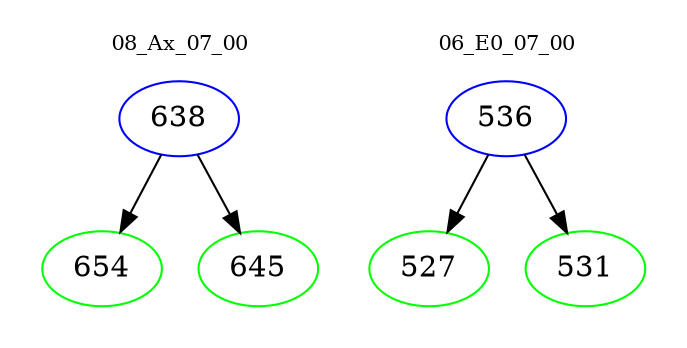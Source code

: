 digraph{
subgraph cluster_0 {
color = white
label = "08_Ax_07_00";
fontsize=10;
T0_638 [label="638", color="blue"]
T0_638 -> T0_654 [color="black"]
T0_654 [label="654", color="green"]
T0_638 -> T0_645 [color="black"]
T0_645 [label="645", color="green"]
}
subgraph cluster_1 {
color = white
label = "06_E0_07_00";
fontsize=10;
T1_536 [label="536", color="blue"]
T1_536 -> T1_527 [color="black"]
T1_527 [label="527", color="green"]
T1_536 -> T1_531 [color="black"]
T1_531 [label="531", color="green"]
}
}
